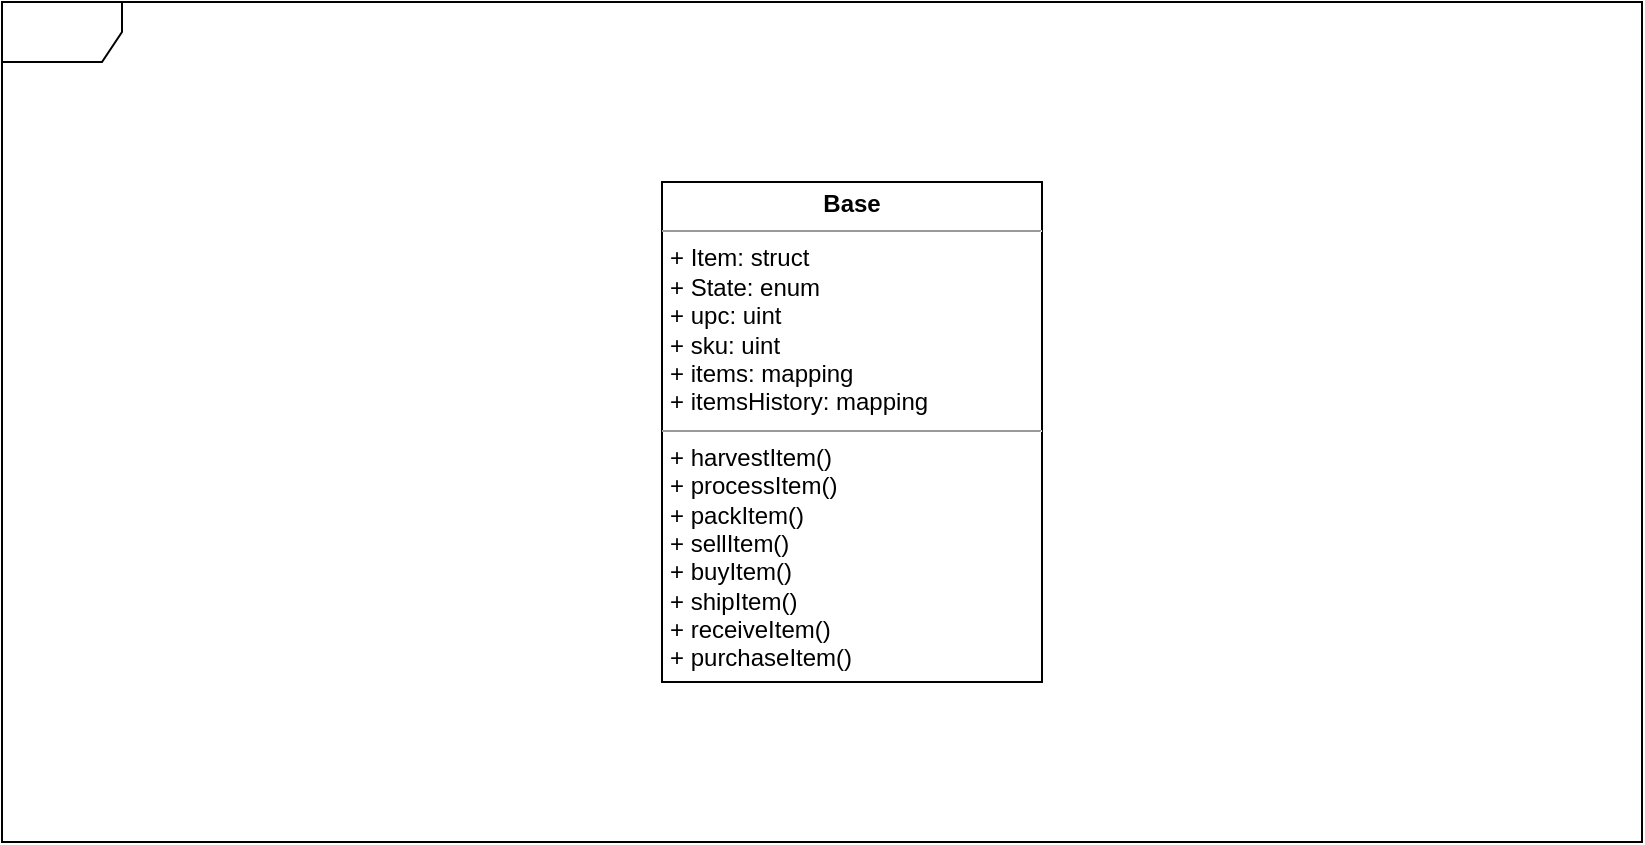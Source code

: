 <mxfile version="13.1.5"><diagram name="Page-1" id="c4acf3e9-155e-7222-9cf6-157b1a14988f"><mxGraphModel dx="705" dy="290" grid="1" gridSize="10" guides="1" tooltips="1" connect="1" arrows="1" fold="1" page="1" pageScale="1" pageWidth="850" pageHeight="1100" background="#ffffff" math="0" shadow="0"><root><mxCell id="0"/><mxCell id="1" parent="0"/><mxCell id="17acba5748e5396b-1" value="" style="shape=umlFrame;whiteSpace=wrap;html=1;rounded=0;shadow=0;comic=0;labelBackgroundColor=none;strokeWidth=1;fontFamily=Verdana;fontSize=10;align=center;" parent="1" vertex="1"><mxGeometry x="20" y="20" width="820" height="420" as="geometry"/></mxCell><mxCell id="5d2195bd80daf111-18" value="&lt;p style=&quot;margin: 0px ; margin-top: 4px ; text-align: center&quot;&gt;&lt;b&gt;Base&lt;/b&gt;&lt;/p&gt;&lt;hr size=&quot;1&quot;&gt;&lt;p style=&quot;margin: 0px ; margin-left: 4px&quot;&gt;+ Item: struct&lt;br&gt;+ State: enum&lt;/p&gt;&lt;p style=&quot;margin: 0px ; margin-left: 4px&quot;&gt;+ upc: uint&lt;/p&gt;&lt;p style=&quot;margin: 0px ; margin-left: 4px&quot;&gt;+ sku: uint&lt;/p&gt;&lt;p style=&quot;margin: 0px ; margin-left: 4px&quot;&gt;+ items: mapping&lt;/p&gt;&lt;p style=&quot;margin: 0px ; margin-left: 4px&quot;&gt;+ itemsHistory: mapping&lt;/p&gt;&lt;hr size=&quot;1&quot;&gt;&lt;p style=&quot;margin: 0px ; margin-left: 4px&quot;&gt;+ harvestItem()&lt;br&gt;+ processItem()&lt;/p&gt;&lt;p style=&quot;margin: 0px ; margin-left: 4px&quot;&gt;+ packItem()&lt;/p&gt;&lt;p style=&quot;margin: 0px ; margin-left: 4px&quot;&gt;+ sellItem()&lt;/p&gt;&lt;p style=&quot;margin: 0px ; margin-left: 4px&quot;&gt;+ buyItem()&lt;/p&gt;&lt;p style=&quot;margin: 0px ; margin-left: 4px&quot;&gt;+ shipItem()&lt;/p&gt;&lt;p style=&quot;margin: 0px ; margin-left: 4px&quot;&gt;+ receiveItem()&lt;/p&gt;&lt;p style=&quot;margin: 0px ; margin-left: 4px&quot;&gt;+ purchaseItem()&lt;/p&gt;" style="verticalAlign=top;align=left;overflow=fill;fontSize=12;fontFamily=Helvetica;html=1;rounded=0;shadow=0;comic=0;labelBackgroundColor=none;strokeWidth=1" parent="1" vertex="1"><mxGeometry x="350" y="110" width="190" height="250" as="geometry"/></mxCell></root></mxGraphModel></diagram></mxfile>